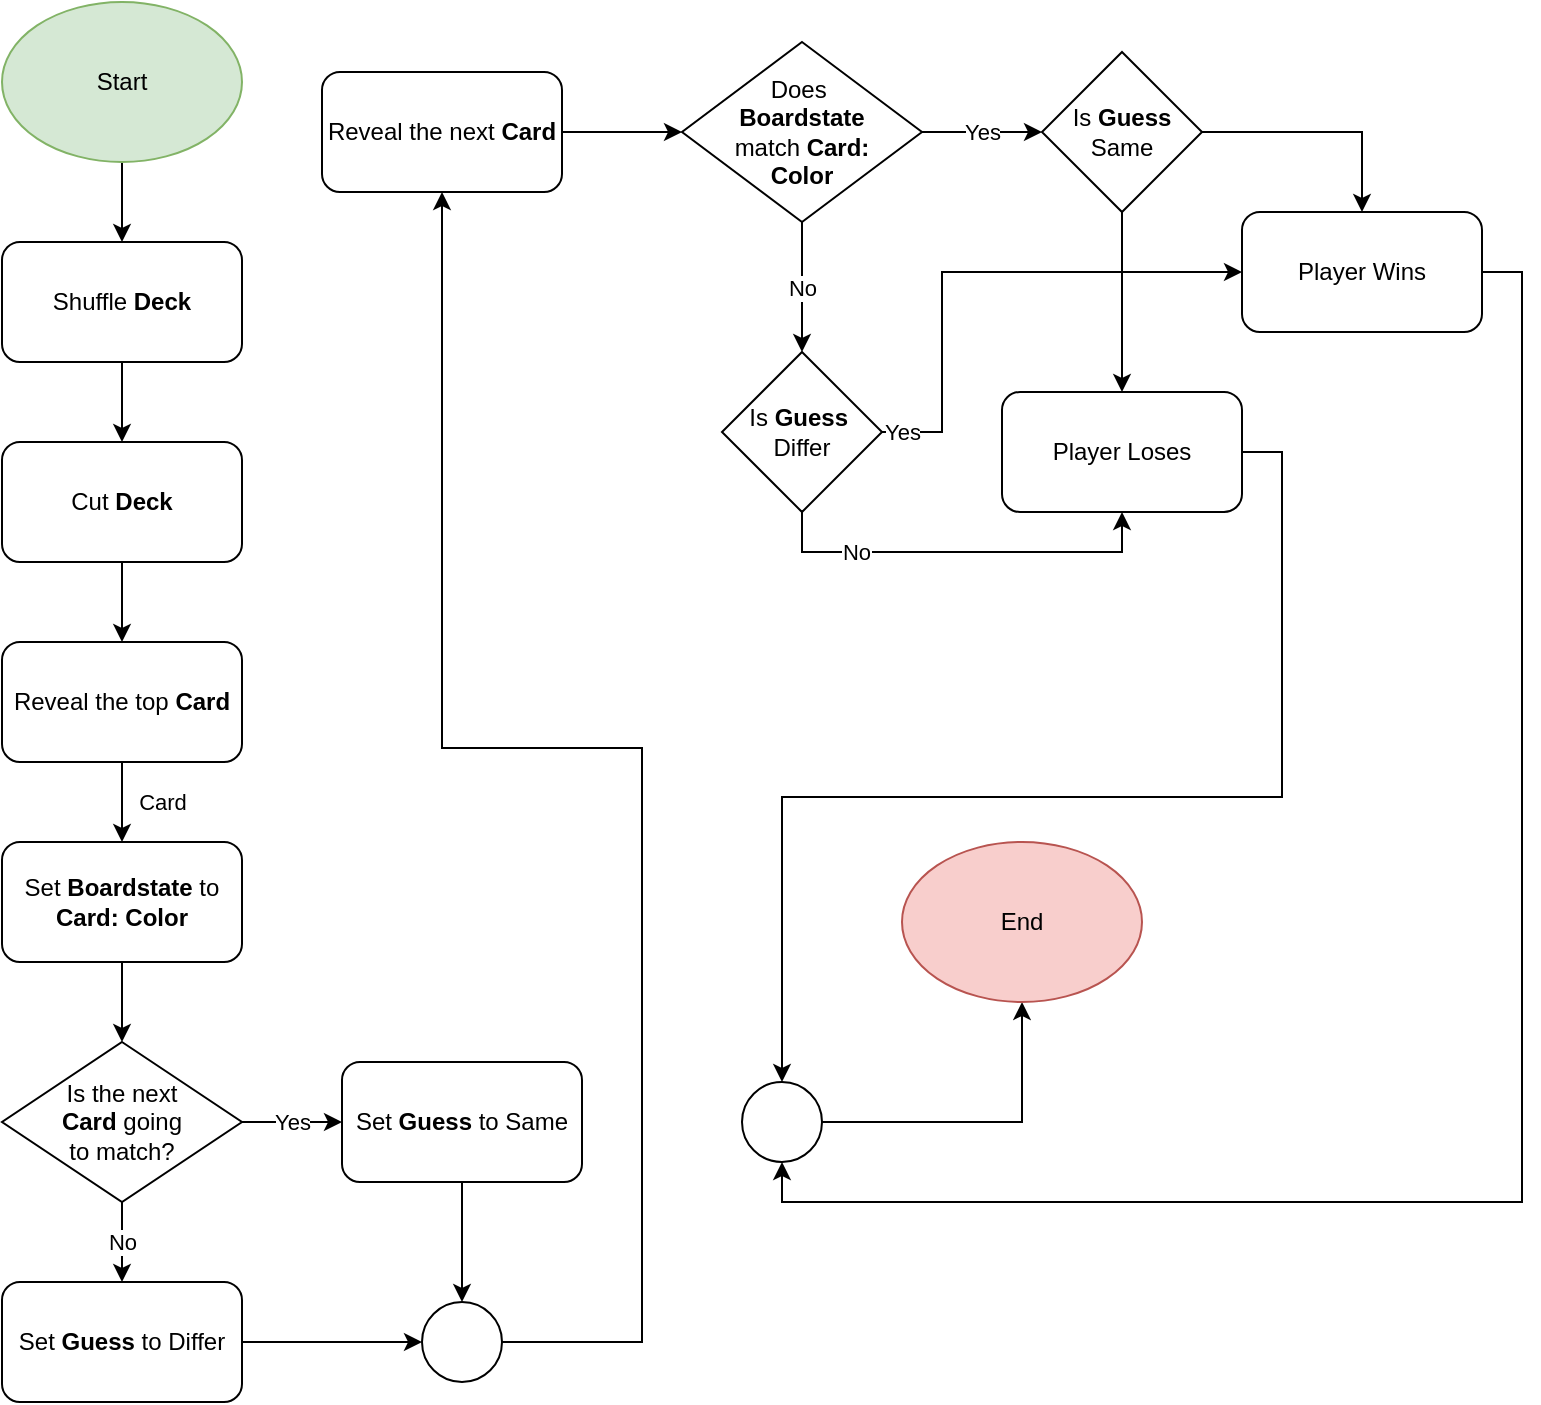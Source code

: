 <mxfile version="24.7.10">
  <diagram name="Page-1" id="ho5_Xg_CI3x5yXIg_Z7D">
    <mxGraphModel dx="2074" dy="1106" grid="1" gridSize="10" guides="1" tooltips="1" connect="1" arrows="1" fold="1" page="1" pageScale="1" pageWidth="850" pageHeight="1100" math="0" shadow="0">
      <root>
        <mxCell id="0" />
        <mxCell id="1" parent="0" />
        <mxCell id="JRdwuXrOq7rSiNOuQXta-23" value="" style="edgeStyle=orthogonalEdgeStyle;rounded=0;orthogonalLoop=1;jettySize=auto;html=1;" edge="1" parent="1" source="JRdwuXrOq7rSiNOuQXta-1" target="JRdwuXrOq7rSiNOuQXta-16">
          <mxGeometry relative="1" as="geometry" />
        </mxCell>
        <mxCell id="JRdwuXrOq7rSiNOuQXta-1" value="Start" style="ellipse;whiteSpace=wrap;html=1;fillColor=#d5e8d4;strokeColor=#82b366;" vertex="1" parent="1">
          <mxGeometry x="20" y="20" width="120" height="80" as="geometry" />
        </mxCell>
        <mxCell id="JRdwuXrOq7rSiNOuQXta-22" value="" style="edgeStyle=orthogonalEdgeStyle;rounded=0;orthogonalLoop=1;jettySize=auto;html=1;" edge="1" parent="1" source="JRdwuXrOq7rSiNOuQXta-16" target="JRdwuXrOq7rSiNOuQXta-17">
          <mxGeometry relative="1" as="geometry" />
        </mxCell>
        <mxCell id="JRdwuXrOq7rSiNOuQXta-16" value="Shuffle &lt;b&gt;Deck&lt;/b&gt;" style="rounded=1;whiteSpace=wrap;html=1;" vertex="1" parent="1">
          <mxGeometry x="20" y="140" width="120" height="60" as="geometry" />
        </mxCell>
        <mxCell id="JRdwuXrOq7rSiNOuQXta-21" value="" style="edgeStyle=orthogonalEdgeStyle;rounded=0;orthogonalLoop=1;jettySize=auto;html=1;" edge="1" parent="1" source="JRdwuXrOq7rSiNOuQXta-17" target="JRdwuXrOq7rSiNOuQXta-18">
          <mxGeometry relative="1" as="geometry" />
        </mxCell>
        <mxCell id="JRdwuXrOq7rSiNOuQXta-17" value="Cut &lt;b&gt;Deck&lt;/b&gt;" style="rounded=1;whiteSpace=wrap;html=1;" vertex="1" parent="1">
          <mxGeometry x="20" y="240" width="120" height="60" as="geometry" />
        </mxCell>
        <mxCell id="JRdwuXrOq7rSiNOuQXta-20" value="Card" style="edgeStyle=orthogonalEdgeStyle;rounded=0;orthogonalLoop=1;jettySize=auto;html=1;" edge="1" parent="1" source="JRdwuXrOq7rSiNOuQXta-18" target="JRdwuXrOq7rSiNOuQXta-19">
          <mxGeometry y="20" relative="1" as="geometry">
            <mxPoint as="offset" />
          </mxGeometry>
        </mxCell>
        <mxCell id="JRdwuXrOq7rSiNOuQXta-18" value="Reveal the top &lt;b&gt;Card&lt;/b&gt;" style="rounded=1;whiteSpace=wrap;html=1;" vertex="1" parent="1">
          <mxGeometry x="20" y="340" width="120" height="60" as="geometry" />
        </mxCell>
        <mxCell id="JRdwuXrOq7rSiNOuQXta-26" value="" style="edgeStyle=orthogonalEdgeStyle;rounded=0;orthogonalLoop=1;jettySize=auto;html=1;" edge="1" parent="1" source="JRdwuXrOq7rSiNOuQXta-19">
          <mxGeometry relative="1" as="geometry">
            <mxPoint x="80" y="540" as="targetPoint" />
          </mxGeometry>
        </mxCell>
        <mxCell id="JRdwuXrOq7rSiNOuQXta-19" value="Set &lt;b&gt;Boardstate&lt;/b&gt;&amp;nbsp;to &lt;b&gt;Card: Color&lt;/b&gt;" style="rounded=1;whiteSpace=wrap;html=1;" vertex="1" parent="1">
          <mxGeometry x="20" y="440" width="120" height="60" as="geometry" />
        </mxCell>
        <mxCell id="JRdwuXrOq7rSiNOuQXta-91" value="Yes" style="edgeStyle=orthogonalEdgeStyle;rounded=0;orthogonalLoop=1;jettySize=auto;html=1;" edge="1" parent="1" source="JRdwuXrOq7rSiNOuQXta-27" target="JRdwuXrOq7rSiNOuQXta-90">
          <mxGeometry relative="1" as="geometry" />
        </mxCell>
        <mxCell id="JRdwuXrOq7rSiNOuQXta-92" value="No" style="edgeStyle=orthogonalEdgeStyle;rounded=0;orthogonalLoop=1;jettySize=auto;html=1;" edge="1" parent="1" source="JRdwuXrOq7rSiNOuQXta-27" target="JRdwuXrOq7rSiNOuQXta-89">
          <mxGeometry relative="1" as="geometry" />
        </mxCell>
        <mxCell id="JRdwuXrOq7rSiNOuQXta-27" value="Is the next&lt;br&gt;&lt;b&gt;Card&lt;/b&gt;&amp;nbsp;going&lt;br&gt;to match?" style="rhombus;whiteSpace=wrap;html=1;" vertex="1" parent="1">
          <mxGeometry x="20" y="540" width="120" height="80" as="geometry" />
        </mxCell>
        <mxCell id="JRdwuXrOq7rSiNOuQXta-98" value="" style="edgeStyle=orthogonalEdgeStyle;rounded=0;orthogonalLoop=1;jettySize=auto;html=1;" edge="1" parent="1" source="JRdwuXrOq7rSiNOuQXta-36" target="JRdwuXrOq7rSiNOuQXta-38">
          <mxGeometry relative="1" as="geometry" />
        </mxCell>
        <mxCell id="JRdwuXrOq7rSiNOuQXta-36" value="Reveal the next &lt;b&gt;Card&lt;/b&gt;" style="rounded=1;whiteSpace=wrap;html=1;" vertex="1" parent="1">
          <mxGeometry x="180" y="55" width="120" height="60" as="geometry" />
        </mxCell>
        <mxCell id="JRdwuXrOq7rSiNOuQXta-101" value="No" style="edgeStyle=orthogonalEdgeStyle;rounded=0;orthogonalLoop=1;jettySize=auto;html=1;" edge="1" parent="1" source="JRdwuXrOq7rSiNOuQXta-38" target="JRdwuXrOq7rSiNOuQXta-100">
          <mxGeometry relative="1" as="geometry" />
        </mxCell>
        <mxCell id="JRdwuXrOq7rSiNOuQXta-102" value="Yes" style="edgeStyle=orthogonalEdgeStyle;rounded=0;orthogonalLoop=1;jettySize=auto;html=1;" edge="1" parent="1" source="JRdwuXrOq7rSiNOuQXta-38" target="JRdwuXrOq7rSiNOuQXta-99">
          <mxGeometry relative="1" as="geometry" />
        </mxCell>
        <mxCell id="JRdwuXrOq7rSiNOuQXta-38" value="Does&lt;b&gt;&amp;nbsp;&lt;br&gt;Boardstate&lt;/b&gt;&lt;br&gt;match &lt;b&gt;Card: &lt;br&gt;Color&lt;/b&gt;" style="rhombus;whiteSpace=wrap;html=1;" vertex="1" parent="1">
          <mxGeometry x="360" y="40" width="120" height="90" as="geometry" />
        </mxCell>
        <mxCell id="JRdwuXrOq7rSiNOuQXta-51" value="" style="edgeStyle=orthogonalEdgeStyle;rounded=0;orthogonalLoop=1;jettySize=auto;html=1;" edge="1" parent="1" source="JRdwuXrOq7rSiNOuQXta-47" target="JRdwuXrOq7rSiNOuQXta-48">
          <mxGeometry relative="1" as="geometry" />
        </mxCell>
        <mxCell id="JRdwuXrOq7rSiNOuQXta-47" value="" style="ellipse;whiteSpace=wrap;html=1;aspect=fixed;" vertex="1" parent="1">
          <mxGeometry x="390" y="560" width="40" height="40" as="geometry" />
        </mxCell>
        <mxCell id="JRdwuXrOq7rSiNOuQXta-48" value="End" style="ellipse;whiteSpace=wrap;html=1;fillColor=#f8cecc;strokeColor=#b85450;" vertex="1" parent="1">
          <mxGeometry x="470" y="440" width="120" height="80" as="geometry" />
        </mxCell>
        <mxCell id="JRdwuXrOq7rSiNOuQXta-111" style="edgeStyle=orthogonalEdgeStyle;rounded=0;orthogonalLoop=1;jettySize=auto;html=1;exitX=1;exitY=0.5;exitDx=0;exitDy=0;entryX=0.5;entryY=1;entryDx=0;entryDy=0;" edge="1" parent="1" source="JRdwuXrOq7rSiNOuQXta-81" target="JRdwuXrOq7rSiNOuQXta-47">
          <mxGeometry relative="1" as="geometry">
            <mxPoint x="730" y="740" as="targetPoint" />
          </mxGeometry>
        </mxCell>
        <mxCell id="JRdwuXrOq7rSiNOuQXta-81" value="Player Wins" style="rounded=1;whiteSpace=wrap;html=1;" vertex="1" parent="1">
          <mxGeometry x="640" y="125" width="120" height="60" as="geometry" />
        </mxCell>
        <mxCell id="JRdwuXrOq7rSiNOuQXta-110" style="edgeStyle=orthogonalEdgeStyle;rounded=0;orthogonalLoop=1;jettySize=auto;html=1;exitX=1;exitY=0.5;exitDx=0;exitDy=0;entryX=0.5;entryY=0;entryDx=0;entryDy=0;" edge="1" parent="1" source="JRdwuXrOq7rSiNOuQXta-83" target="JRdwuXrOq7rSiNOuQXta-47">
          <mxGeometry relative="1" as="geometry" />
        </mxCell>
        <mxCell id="JRdwuXrOq7rSiNOuQXta-83" value="Player Loses" style="rounded=1;whiteSpace=wrap;html=1;" vertex="1" parent="1">
          <mxGeometry x="520" y="215" width="120" height="60" as="geometry" />
        </mxCell>
        <mxCell id="JRdwuXrOq7rSiNOuQXta-96" value="" style="edgeStyle=orthogonalEdgeStyle;rounded=0;orthogonalLoop=1;jettySize=auto;html=1;" edge="1" parent="1" source="JRdwuXrOq7rSiNOuQXta-89" target="JRdwuXrOq7rSiNOuQXta-94">
          <mxGeometry relative="1" as="geometry" />
        </mxCell>
        <mxCell id="JRdwuXrOq7rSiNOuQXta-89" value="Set&amp;nbsp;&lt;b&gt;Guess&lt;/b&gt;&amp;nbsp;to Differ" style="rounded=1;whiteSpace=wrap;html=1;" vertex="1" parent="1">
          <mxGeometry x="20" y="660" width="120" height="60" as="geometry" />
        </mxCell>
        <mxCell id="JRdwuXrOq7rSiNOuQXta-95" value="" style="edgeStyle=orthogonalEdgeStyle;rounded=0;orthogonalLoop=1;jettySize=auto;html=1;" edge="1" parent="1" source="JRdwuXrOq7rSiNOuQXta-90" target="JRdwuXrOq7rSiNOuQXta-94">
          <mxGeometry relative="1" as="geometry" />
        </mxCell>
        <mxCell id="JRdwuXrOq7rSiNOuQXta-90" value="Set&lt;b&gt;&amp;nbsp;Guess&lt;/b&gt;&amp;nbsp;to Same" style="rounded=1;whiteSpace=wrap;html=1;" vertex="1" parent="1">
          <mxGeometry x="190" y="550" width="120" height="60" as="geometry" />
        </mxCell>
        <mxCell id="JRdwuXrOq7rSiNOuQXta-97" value="" style="edgeStyle=orthogonalEdgeStyle;rounded=0;orthogonalLoop=1;jettySize=auto;html=1;" edge="1" parent="1" source="JRdwuXrOq7rSiNOuQXta-94" target="JRdwuXrOq7rSiNOuQXta-36">
          <mxGeometry relative="1" as="geometry">
            <Array as="points">
              <mxPoint x="340" y="690" />
              <mxPoint x="340" y="393" />
              <mxPoint x="240" y="393" />
            </Array>
          </mxGeometry>
        </mxCell>
        <mxCell id="JRdwuXrOq7rSiNOuQXta-94" value="" style="ellipse;whiteSpace=wrap;html=1;aspect=fixed;" vertex="1" parent="1">
          <mxGeometry x="230" y="670" width="40" height="40" as="geometry" />
        </mxCell>
        <mxCell id="JRdwuXrOq7rSiNOuQXta-103" style="edgeStyle=orthogonalEdgeStyle;rounded=0;orthogonalLoop=1;jettySize=auto;html=1;exitX=1;exitY=0.5;exitDx=0;exitDy=0;entryX=0.5;entryY=0;entryDx=0;entryDy=0;" edge="1" parent="1" source="JRdwuXrOq7rSiNOuQXta-99" target="JRdwuXrOq7rSiNOuQXta-81">
          <mxGeometry relative="1" as="geometry" />
        </mxCell>
        <mxCell id="JRdwuXrOq7rSiNOuQXta-105" value="" style="edgeStyle=orthogonalEdgeStyle;rounded=0;orthogonalLoop=1;jettySize=auto;html=1;" edge="1" parent="1" source="JRdwuXrOq7rSiNOuQXta-99" target="JRdwuXrOq7rSiNOuQXta-83">
          <mxGeometry relative="1" as="geometry" />
        </mxCell>
        <mxCell id="JRdwuXrOq7rSiNOuQXta-99" value="Is &lt;b&gt;Guess &lt;/b&gt;Same" style="rhombus;whiteSpace=wrap;html=1;" vertex="1" parent="1">
          <mxGeometry x="540" y="45" width="80" height="80" as="geometry" />
        </mxCell>
        <mxCell id="JRdwuXrOq7rSiNOuQXta-107" value="Yes" style="edgeStyle=orthogonalEdgeStyle;rounded=0;orthogonalLoop=1;jettySize=auto;html=1;exitX=1;exitY=0.5;exitDx=0;exitDy=0;entryX=0;entryY=0.5;entryDx=0;entryDy=0;" edge="1" parent="1" source="JRdwuXrOq7rSiNOuQXta-100" target="JRdwuXrOq7rSiNOuQXta-81">
          <mxGeometry x="-0.923" relative="1" as="geometry">
            <Array as="points">
              <mxPoint x="490" y="235" />
              <mxPoint x="490" y="155" />
            </Array>
            <mxPoint as="offset" />
          </mxGeometry>
        </mxCell>
        <mxCell id="JRdwuXrOq7rSiNOuQXta-109" value="No" style="edgeStyle=orthogonalEdgeStyle;rounded=0;orthogonalLoop=1;jettySize=auto;html=1;exitX=0.5;exitY=1;exitDx=0;exitDy=0;entryX=0.5;entryY=1;entryDx=0;entryDy=0;" edge="1" parent="1" source="JRdwuXrOq7rSiNOuQXta-100" target="JRdwuXrOq7rSiNOuQXta-83">
          <mxGeometry x="-0.529" relative="1" as="geometry">
            <mxPoint as="offset" />
          </mxGeometry>
        </mxCell>
        <mxCell id="JRdwuXrOq7rSiNOuQXta-100" value="Is &lt;b&gt;Guess&lt;/b&gt;&amp;nbsp;&lt;br&gt;Differ" style="rhombus;whiteSpace=wrap;html=1;" vertex="1" parent="1">
          <mxGeometry x="380" y="195" width="80" height="80" as="geometry" />
        </mxCell>
      </root>
    </mxGraphModel>
  </diagram>
</mxfile>

